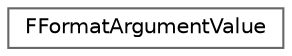 digraph "Graphical Class Hierarchy"
{
 // INTERACTIVE_SVG=YES
 // LATEX_PDF_SIZE
  bgcolor="transparent";
  edge [fontname=Helvetica,fontsize=10,labelfontname=Helvetica,labelfontsize=10];
  node [fontname=Helvetica,fontsize=10,shape=box,height=0.2,width=0.4];
  rankdir="LR";
  Node0 [id="Node000000",label="FFormatArgumentValue",height=0.2,width=0.4,color="grey40", fillcolor="white", style="filled",URL="$d5/d0b/classFFormatArgumentValue.html",tooltip=" "];
}
